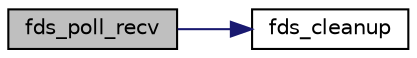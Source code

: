 digraph "fds_poll_recv"
{
 // LATEX_PDF_SIZE
  edge [fontname="Helvetica",fontsize="10",labelfontname="Helvetica",labelfontsize="10"];
  node [fontname="Helvetica",fontsize="10",shape=record];
  rankdir="LR";
  Node1 [label="fds_poll_recv",height=0.2,width=0.4,color="black", fillcolor="grey75", style="filled", fontcolor="black",tooltip=" "];
  Node1 -> Node2 [color="midnightblue",fontsize="10",style="solid",fontname="Helvetica"];
  Node2 [label="fds_cleanup",height=0.2,width=0.4,color="black", fillcolor="white", style="filled",URL="$clamd__others_8c.html#a4f63bac923a7dc2bc6060a237ea6f6d0",tooltip=" "];
}
